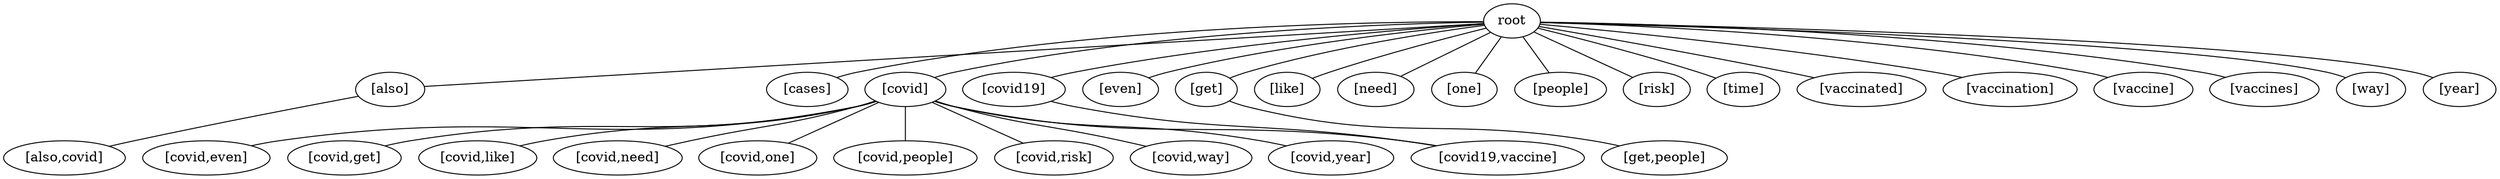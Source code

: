 graph my_graph {
root -- "[also]";
root -- "[cases]";
root -- "[covid]";
root -- "[covid19]";
root -- "[even]";
root -- "[get]";
root -- "[like]";
root -- "[need]";
root -- "[one]";
root -- "[people]";
root -- "[risk]";
root -- "[time]";
root -- "[vaccinated]";
root -- "[vaccination]";
root -- "[vaccine]";
root -- "[vaccines]";
root -- "[way]";
root -- "[year]";
"[also]";
"[also]" -- "[also,covid]";
"[cases]";
"[covid]";
"[covid]" -- "[covid,even]";
"[covid]" -- "[covid,get]";
"[covid]" -- "[covid,like]";
"[covid]" -- "[covid,need]";
"[covid]" -- "[covid,one]";
"[covid]" -- "[covid,people]";
"[covid]" -- "[covid,risk]";
"[covid]" -- "[covid,way]";
"[covid]" -- "[covid,year]";
"[covid]" -- "[covid19,vaccine]";
"[covid19]";
"[covid19]" -- "[covid19,vaccine]";
"[even]";
"[get]";
"[get]" -- "[get,people]";
"[like]";
"[need]";
"[one]";
"[people]";
"[risk]";
"[time]";
"[vaccinated]";
"[vaccination]";
"[vaccine]";
"[vaccines]";
"[way]";
"[year]";
"[also,covid]";
"[covid,even]";
"[covid,get]";
"[covid,like]";
"[covid,need]";
"[covid,one]";
"[covid,people]";
"[covid,risk]";
"[covid,way]";
"[covid,year]";
"[covid19,vaccine]";
"[get,people]";
}
